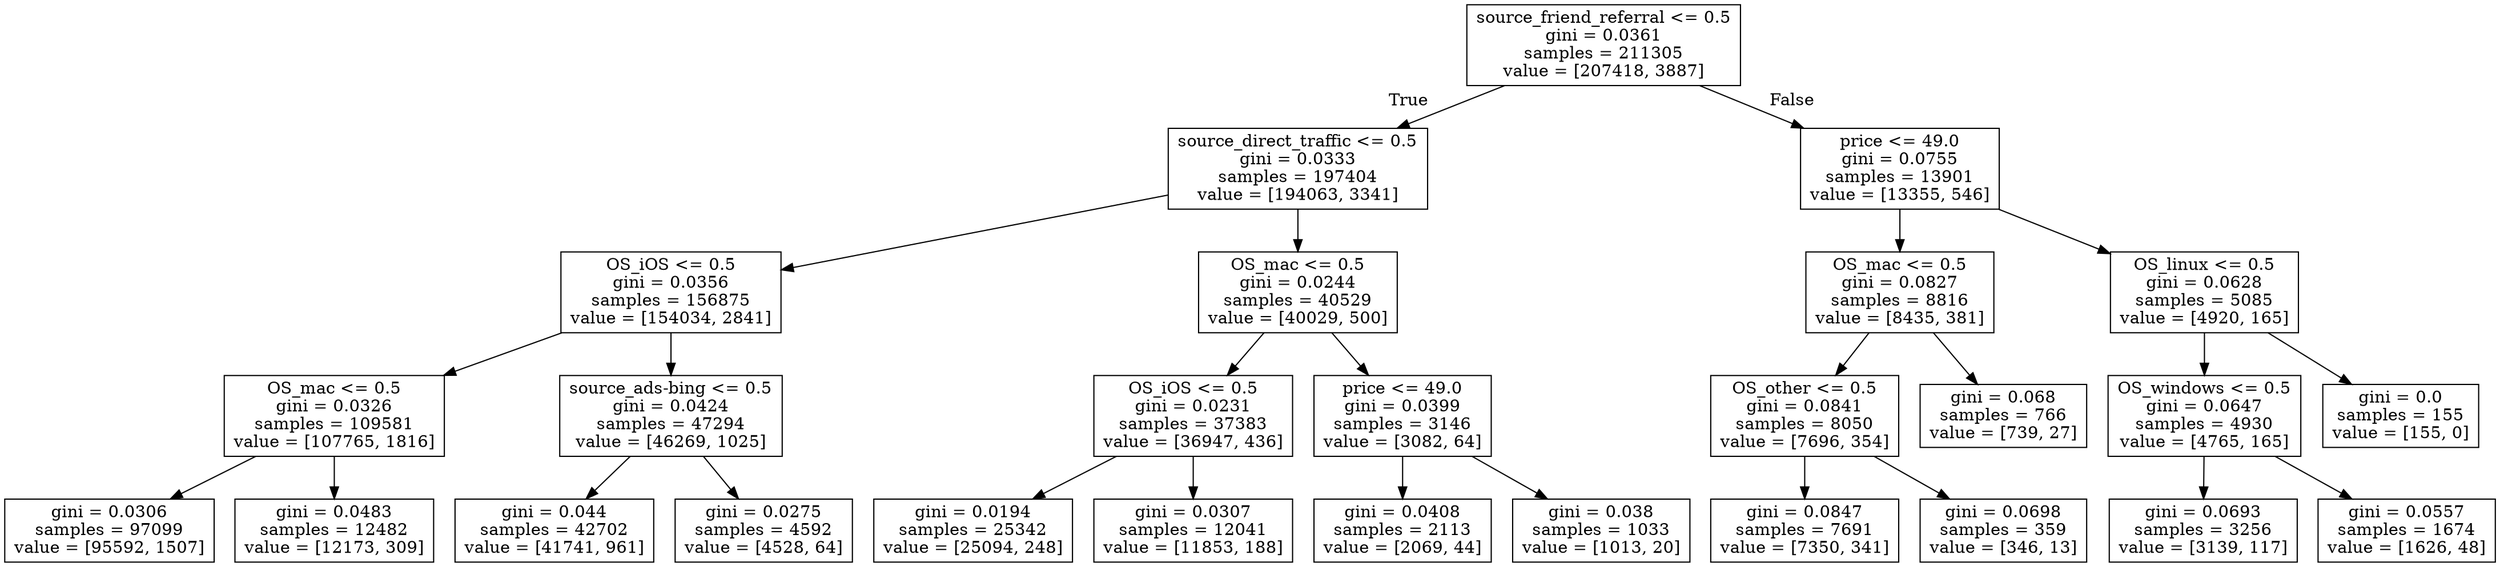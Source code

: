 digraph Tree {
node [shape=box] ;
0 [label="source_friend_referral <= 0.5\ngini = 0.0361\nsamples = 211305\nvalue = [207418, 3887]"] ;
1 [label="source_direct_traffic <= 0.5\ngini = 0.0333\nsamples = 197404\nvalue = [194063, 3341]"] ;
0 -> 1 [labeldistance=2.5, labelangle=45, headlabel="True"] ;
2 [label="OS_iOS <= 0.5\ngini = 0.0356\nsamples = 156875\nvalue = [154034, 2841]"] ;
1 -> 2 ;
3 [label="OS_mac <= 0.5\ngini = 0.0326\nsamples = 109581\nvalue = [107765, 1816]"] ;
2 -> 3 ;
4 [label="gini = 0.0306\nsamples = 97099\nvalue = [95592, 1507]"] ;
3 -> 4 ;
5 [label="gini = 0.0483\nsamples = 12482\nvalue = [12173, 309]"] ;
3 -> 5 ;
6 [label="source_ads-bing <= 0.5\ngini = 0.0424\nsamples = 47294\nvalue = [46269, 1025]"] ;
2 -> 6 ;
7 [label="gini = 0.044\nsamples = 42702\nvalue = [41741, 961]"] ;
6 -> 7 ;
8 [label="gini = 0.0275\nsamples = 4592\nvalue = [4528, 64]"] ;
6 -> 8 ;
9 [label="OS_mac <= 0.5\ngini = 0.0244\nsamples = 40529\nvalue = [40029, 500]"] ;
1 -> 9 ;
10 [label="OS_iOS <= 0.5\ngini = 0.0231\nsamples = 37383\nvalue = [36947, 436]"] ;
9 -> 10 ;
11 [label="gini = 0.0194\nsamples = 25342\nvalue = [25094, 248]"] ;
10 -> 11 ;
12 [label="gini = 0.0307\nsamples = 12041\nvalue = [11853, 188]"] ;
10 -> 12 ;
13 [label="price <= 49.0\ngini = 0.0399\nsamples = 3146\nvalue = [3082, 64]"] ;
9 -> 13 ;
14 [label="gini = 0.0408\nsamples = 2113\nvalue = [2069, 44]"] ;
13 -> 14 ;
15 [label="gini = 0.038\nsamples = 1033\nvalue = [1013, 20]"] ;
13 -> 15 ;
16 [label="price <= 49.0\ngini = 0.0755\nsamples = 13901\nvalue = [13355, 546]"] ;
0 -> 16 [labeldistance=2.5, labelangle=-45, headlabel="False"] ;
17 [label="OS_mac <= 0.5\ngini = 0.0827\nsamples = 8816\nvalue = [8435, 381]"] ;
16 -> 17 ;
18 [label="OS_other <= 0.5\ngini = 0.0841\nsamples = 8050\nvalue = [7696, 354]"] ;
17 -> 18 ;
19 [label="gini = 0.0847\nsamples = 7691\nvalue = [7350, 341]"] ;
18 -> 19 ;
20 [label="gini = 0.0698\nsamples = 359\nvalue = [346, 13]"] ;
18 -> 20 ;
21 [label="gini = 0.068\nsamples = 766\nvalue = [739, 27]"] ;
17 -> 21 ;
22 [label="OS_linux <= 0.5\ngini = 0.0628\nsamples = 5085\nvalue = [4920, 165]"] ;
16 -> 22 ;
23 [label="OS_windows <= 0.5\ngini = 0.0647\nsamples = 4930\nvalue = [4765, 165]"] ;
22 -> 23 ;
24 [label="gini = 0.0693\nsamples = 3256\nvalue = [3139, 117]"] ;
23 -> 24 ;
25 [label="gini = 0.0557\nsamples = 1674\nvalue = [1626, 48]"] ;
23 -> 25 ;
26 [label="gini = 0.0\nsamples = 155\nvalue = [155, 0]"] ;
22 -> 26 ;
}